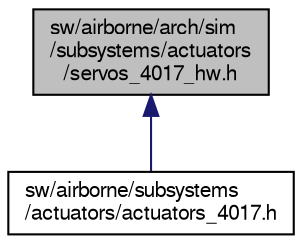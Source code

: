digraph "sw/airborne/arch/sim/subsystems/actuators/servos_4017_hw.h"
{
  edge [fontname="FreeSans",fontsize="10",labelfontname="FreeSans",labelfontsize="10"];
  node [fontname="FreeSans",fontsize="10",shape=record];
  Node1 [label="sw/airborne/arch/sim\l/subsystems/actuators\l/servos_4017_hw.h",height=0.2,width=0.4,color="black", fillcolor="grey75", style="filled", fontcolor="black"];
  Node1 -> Node2 [dir="back",color="midnightblue",fontsize="10",style="solid",fontname="FreeSans"];
  Node2 [label="sw/airborne/subsystems\l/actuators/actuators_4017.h",height=0.2,width=0.4,color="black", fillcolor="white", style="filled",URL="$actuators__4017_8h.html"];
}
